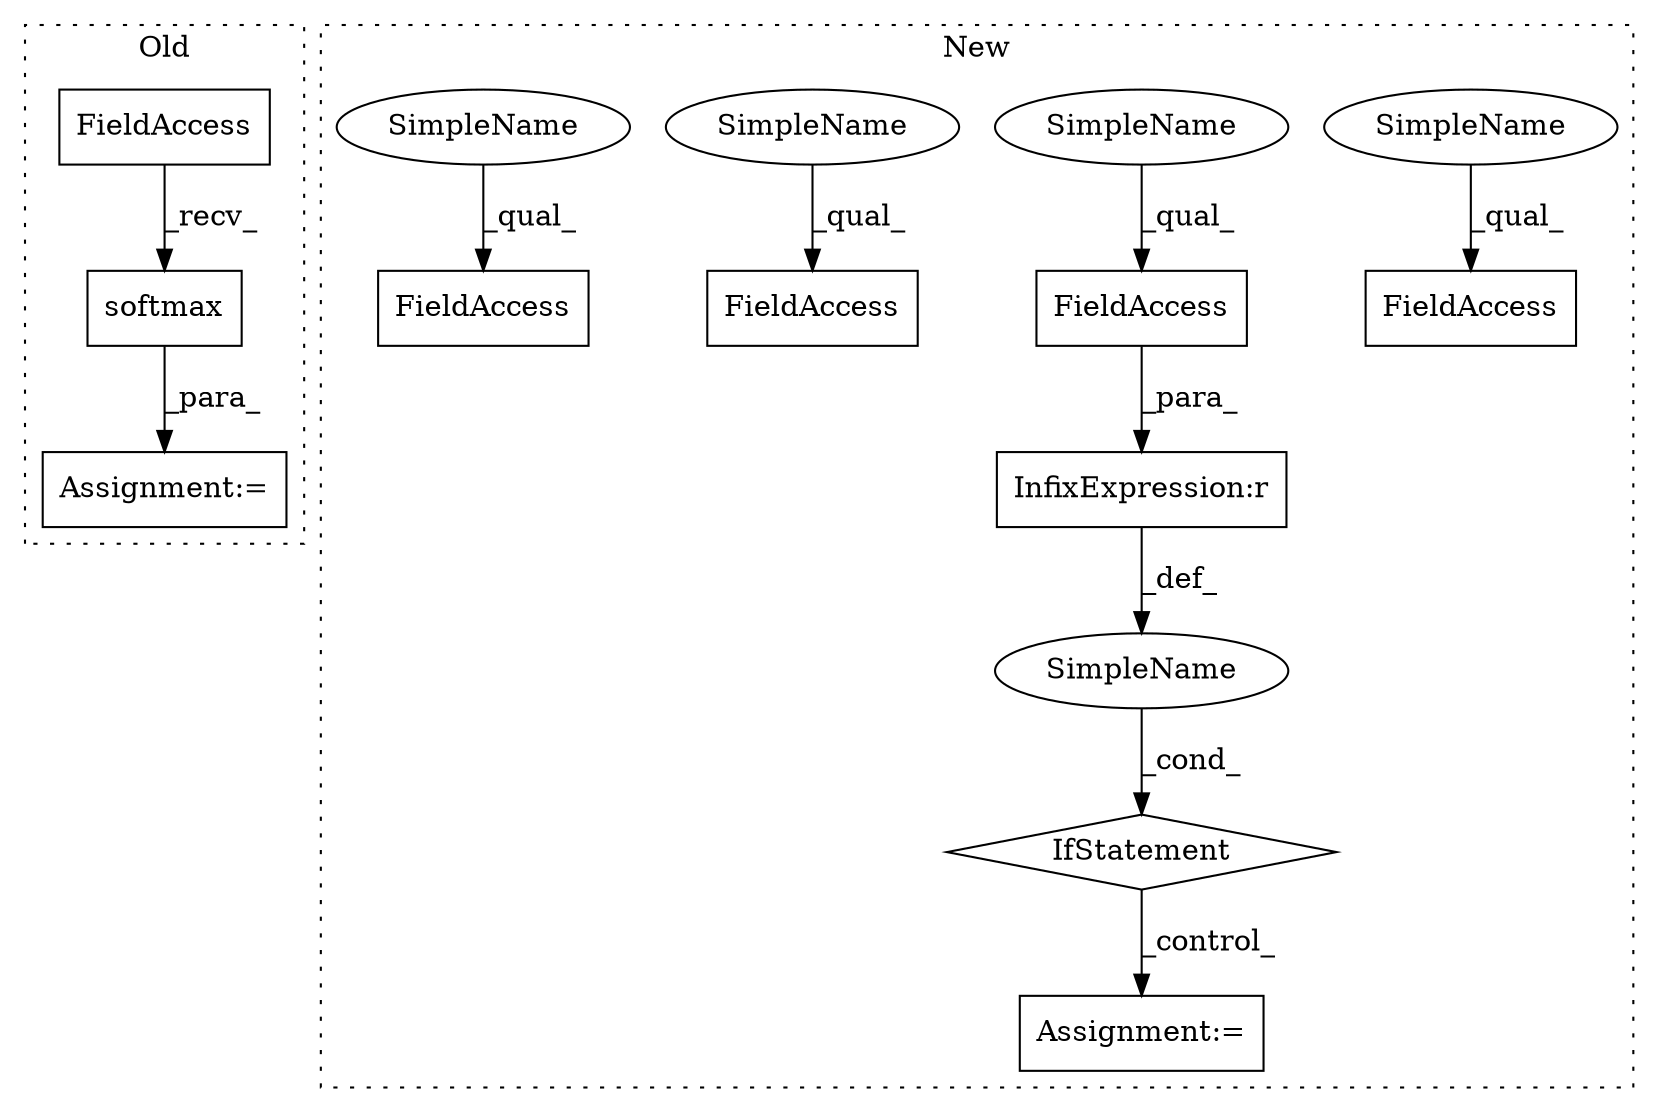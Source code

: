 digraph G {
subgraph cluster0 {
1 [label="softmax" a="32" s="2611,2625" l="8,1" shape="box"];
5 [label="Assignment:=" a="7" s="2596" l="1" shape="box"];
10 [label="FieldAccess" a="22" s="2597" l="13" shape="box"];
label = "Old";
style="dotted";
}
subgraph cluster1 {
2 [label="IfStatement" a="25" s="2571,2619" l="4,2" shape="diamond"];
3 [label="Assignment:=" a="7" s="2651" l="1" shape="box"];
4 [label="SimpleName" a="42" s="" l="" shape="ellipse"];
6 [label="InfixExpression:r" a="27" s="2614" l="3" shape="box"];
7 [label="FieldAccess" a="22" s="2597" l="17" shape="box"];
8 [label="FieldAccess" a="22" s="2935" l="17" shape="box"];
9 [label="FieldAccess" a="22" s="2682" l="17" shape="box"];
11 [label="FieldAccess" a="22" s="2837" l="17" shape="box"];
12 [label="SimpleName" a="42" s="2682" l="5" shape="ellipse"];
13 [label="SimpleName" a="42" s="2597" l="5" shape="ellipse"];
14 [label="SimpleName" a="42" s="2935" l="5" shape="ellipse"];
15 [label="SimpleName" a="42" s="2837" l="5" shape="ellipse"];
label = "New";
style="dotted";
}
1 -> 5 [label="_para_"];
2 -> 3 [label="_control_"];
4 -> 2 [label="_cond_"];
6 -> 4 [label="_def_"];
7 -> 6 [label="_para_"];
10 -> 1 [label="_recv_"];
12 -> 9 [label="_qual_"];
13 -> 7 [label="_qual_"];
14 -> 8 [label="_qual_"];
15 -> 11 [label="_qual_"];
}